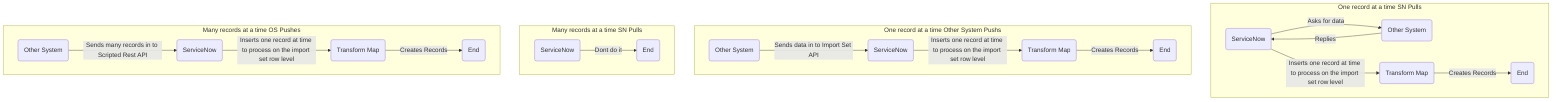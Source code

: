 graph TD

  SN1(ServiceNow)
  SN2(ServiceNow)
  SN3(ServiceNow)
  SN4(ServiceNow)
  OS1(Other System)
  OS2(Other System)
  OS4(Other System)
  TM1(Transform Map)
  TM2(Transform Map)
  TM4(Transform Map)
  EN1(End)
  EN2(End)
  EN3(End)
  EN4(End)

  subgraph One record at a time SN Pulls
    SN1--Asks for data-->OS1
    OS1--Replies-->SN1
    SN1--Inserts one record at time to process on the import set row level-->TM1
    TM1--Creates Records-->EN1
  end
  subgraph One record at a time Other System Pushs
    OS2--Sends data in to Import Set API-->SN2
    SN2--Inserts one record at time to process on the import set row level-->TM2
    TM2--Creates Records-->EN2
  end
  subgraph Many records at a time SN Pulls
    SN3--Dont do it-->EN3
  end
  subgraph Many records at a time OS Pushes
    OS4--Sends many records in to Scripted Rest API-->SN4
    SN4--Inserts one record at time to process on the import set row level-->TM4
    TM4--Creates Records-->EN4
  end